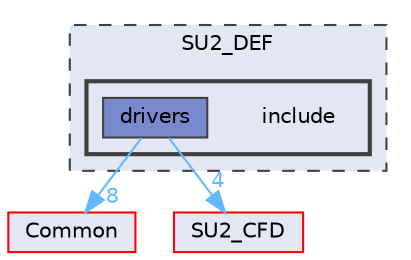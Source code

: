 digraph "SU2_DEF/include"
{
 // LATEX_PDF_SIZE
  bgcolor="transparent";
  edge [fontname=Helvetica,fontsize=10,labelfontname=Helvetica,labelfontsize=10];
  node [fontname=Helvetica,fontsize=10,shape=box,height=0.2,width=0.4];
  compound=true
  subgraph clusterdir_40148fa11f469160ea0489924442ae74 {
    graph [ bgcolor="#e3e7f4", pencolor="grey25", label="SU2_DEF", fontname=Helvetica,fontsize=10 style="filled,dashed", URL="dir_40148fa11f469160ea0489924442ae74.html",tooltip=""]
  subgraph clusterdir_d078ef52ac2e9c9e0969b1dffdff7f3e {
    graph [ bgcolor="#e3e7f4", pencolor="grey25", label="", fontname=Helvetica,fontsize=10 style="filled,bold", URL="dir_d078ef52ac2e9c9e0969b1dffdff7f3e.html",tooltip=""]
    dir_d078ef52ac2e9c9e0969b1dffdff7f3e [shape=plaintext, label="include"];
  dir_e3527a62e214590ef5f2717b7645dddd [label="drivers", fillcolor="#788acd", color="grey25", style="filled", URL="dir_e3527a62e214590ef5f2717b7645dddd.html",tooltip=""];
  }
  }
  dir_4ab6b4cc6a7edbff49100e9123df213f [label="Common", fillcolor="#e3e7f4", color="red", style="filled", URL="dir_4ab6b4cc6a7edbff49100e9123df213f.html",tooltip=""];
  dir_6f9fd837e39f246a8f0c94f670ad0309 [label="SU2_CFD", fillcolor="#e3e7f4", color="red", style="filled", URL="dir_6f9fd837e39f246a8f0c94f670ad0309.html",tooltip=""];
  dir_e3527a62e214590ef5f2717b7645dddd->dir_4ab6b4cc6a7edbff49100e9123df213f [headlabel="8", labeldistance=1.5 headhref="dir_000022_000008.html" href="dir_000022_000008.html" color="steelblue1" fontcolor="steelblue1"];
  dir_e3527a62e214590ef5f2717b7645dddd->dir_6f9fd837e39f246a8f0c94f670ad0309 [headlabel="4", labeldistance=1.5 headhref="dir_000022_000089.html" href="dir_000022_000089.html" color="steelblue1" fontcolor="steelblue1"];
}
